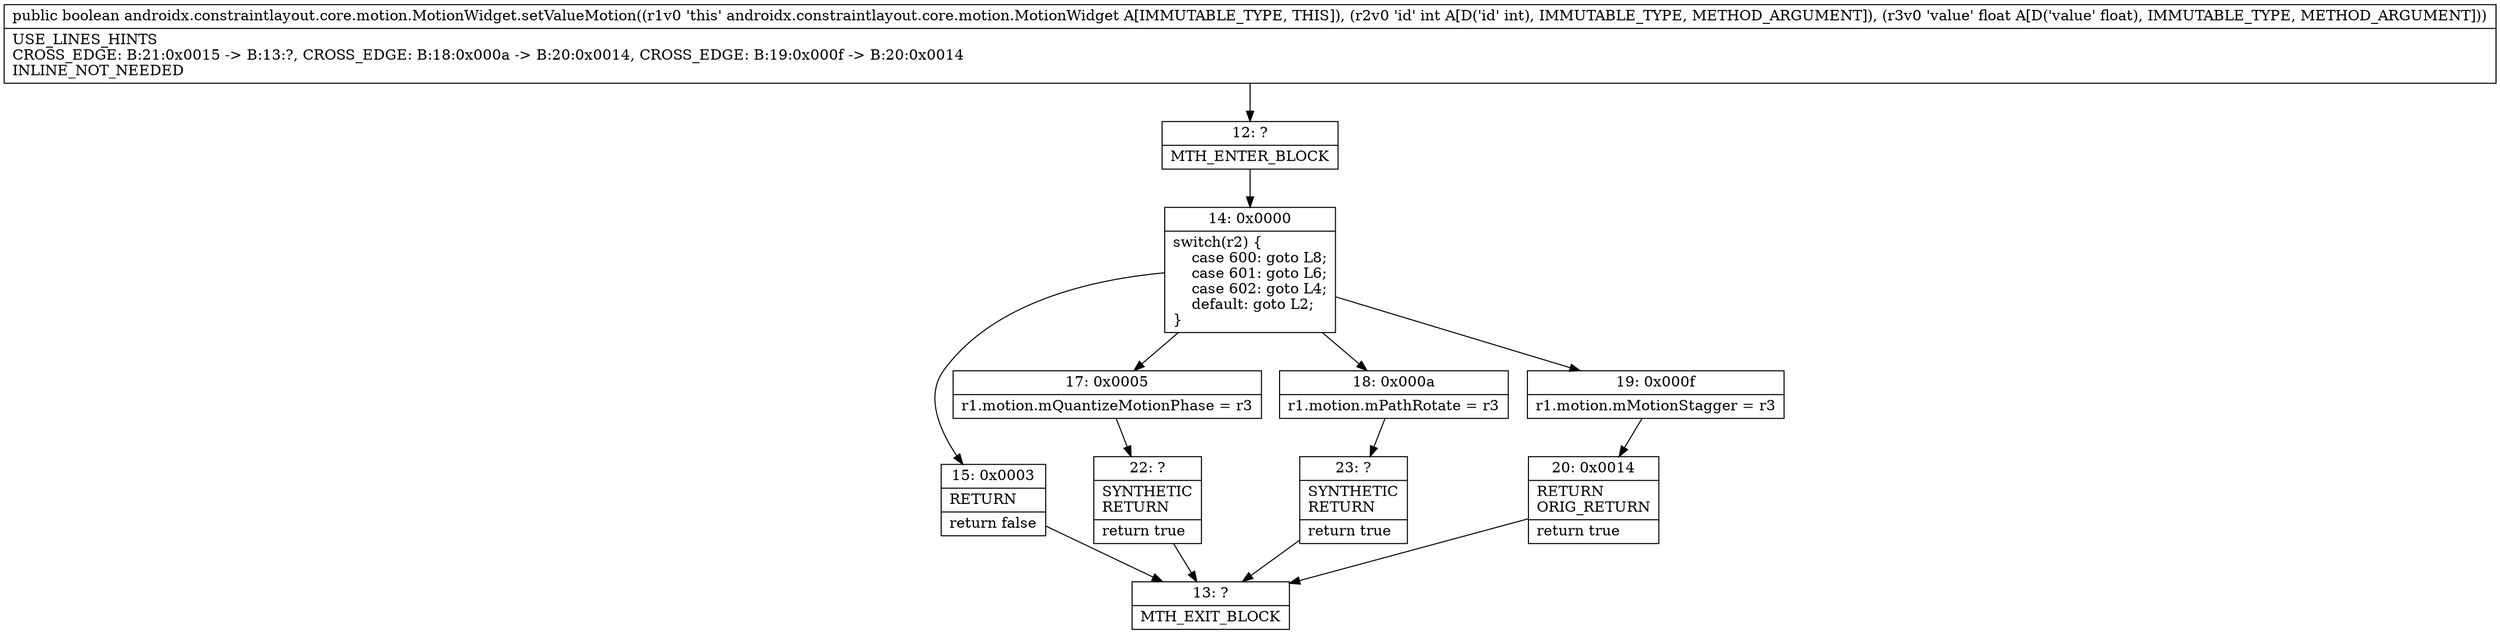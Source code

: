 digraph "CFG forandroidx.constraintlayout.core.motion.MotionWidget.setValueMotion(IF)Z" {
Node_12 [shape=record,label="{12\:\ ?|MTH_ENTER_BLOCK\l}"];
Node_14 [shape=record,label="{14\:\ 0x0000|switch(r2) \{\l    case 600: goto L8;\l    case 601: goto L6;\l    case 602: goto L4;\l    default: goto L2;\l\}\l}"];
Node_15 [shape=record,label="{15\:\ 0x0003|RETURN\l|return false\l}"];
Node_13 [shape=record,label="{13\:\ ?|MTH_EXIT_BLOCK\l}"];
Node_17 [shape=record,label="{17\:\ 0x0005|r1.motion.mQuantizeMotionPhase = r3\l}"];
Node_22 [shape=record,label="{22\:\ ?|SYNTHETIC\lRETURN\l|return true\l}"];
Node_18 [shape=record,label="{18\:\ 0x000a|r1.motion.mPathRotate = r3\l}"];
Node_23 [shape=record,label="{23\:\ ?|SYNTHETIC\lRETURN\l|return true\l}"];
Node_19 [shape=record,label="{19\:\ 0x000f|r1.motion.mMotionStagger = r3\l}"];
Node_20 [shape=record,label="{20\:\ 0x0014|RETURN\lORIG_RETURN\l|return true\l}"];
MethodNode[shape=record,label="{public boolean androidx.constraintlayout.core.motion.MotionWidget.setValueMotion((r1v0 'this' androidx.constraintlayout.core.motion.MotionWidget A[IMMUTABLE_TYPE, THIS]), (r2v0 'id' int A[D('id' int), IMMUTABLE_TYPE, METHOD_ARGUMENT]), (r3v0 'value' float A[D('value' float), IMMUTABLE_TYPE, METHOD_ARGUMENT]))  | USE_LINES_HINTS\lCROSS_EDGE: B:21:0x0015 \-\> B:13:?, CROSS_EDGE: B:18:0x000a \-\> B:20:0x0014, CROSS_EDGE: B:19:0x000f \-\> B:20:0x0014\lINLINE_NOT_NEEDED\l}"];
MethodNode -> Node_12;Node_12 -> Node_14;
Node_14 -> Node_15;
Node_14 -> Node_17;
Node_14 -> Node_18;
Node_14 -> Node_19;
Node_15 -> Node_13;
Node_17 -> Node_22;
Node_22 -> Node_13;
Node_18 -> Node_23;
Node_23 -> Node_13;
Node_19 -> Node_20;
Node_20 -> Node_13;
}

